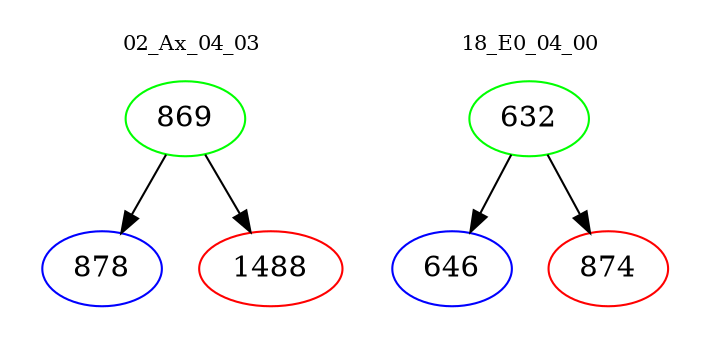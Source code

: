 digraph{
subgraph cluster_0 {
color = white
label = "02_Ax_04_03";
fontsize=10;
T0_869 [label="869", color="green"]
T0_869 -> T0_878 [color="black"]
T0_878 [label="878", color="blue"]
T0_869 -> T0_1488 [color="black"]
T0_1488 [label="1488", color="red"]
}
subgraph cluster_1 {
color = white
label = "18_E0_04_00";
fontsize=10;
T1_632 [label="632", color="green"]
T1_632 -> T1_646 [color="black"]
T1_646 [label="646", color="blue"]
T1_632 -> T1_874 [color="black"]
T1_874 [label="874", color="red"]
}
}
